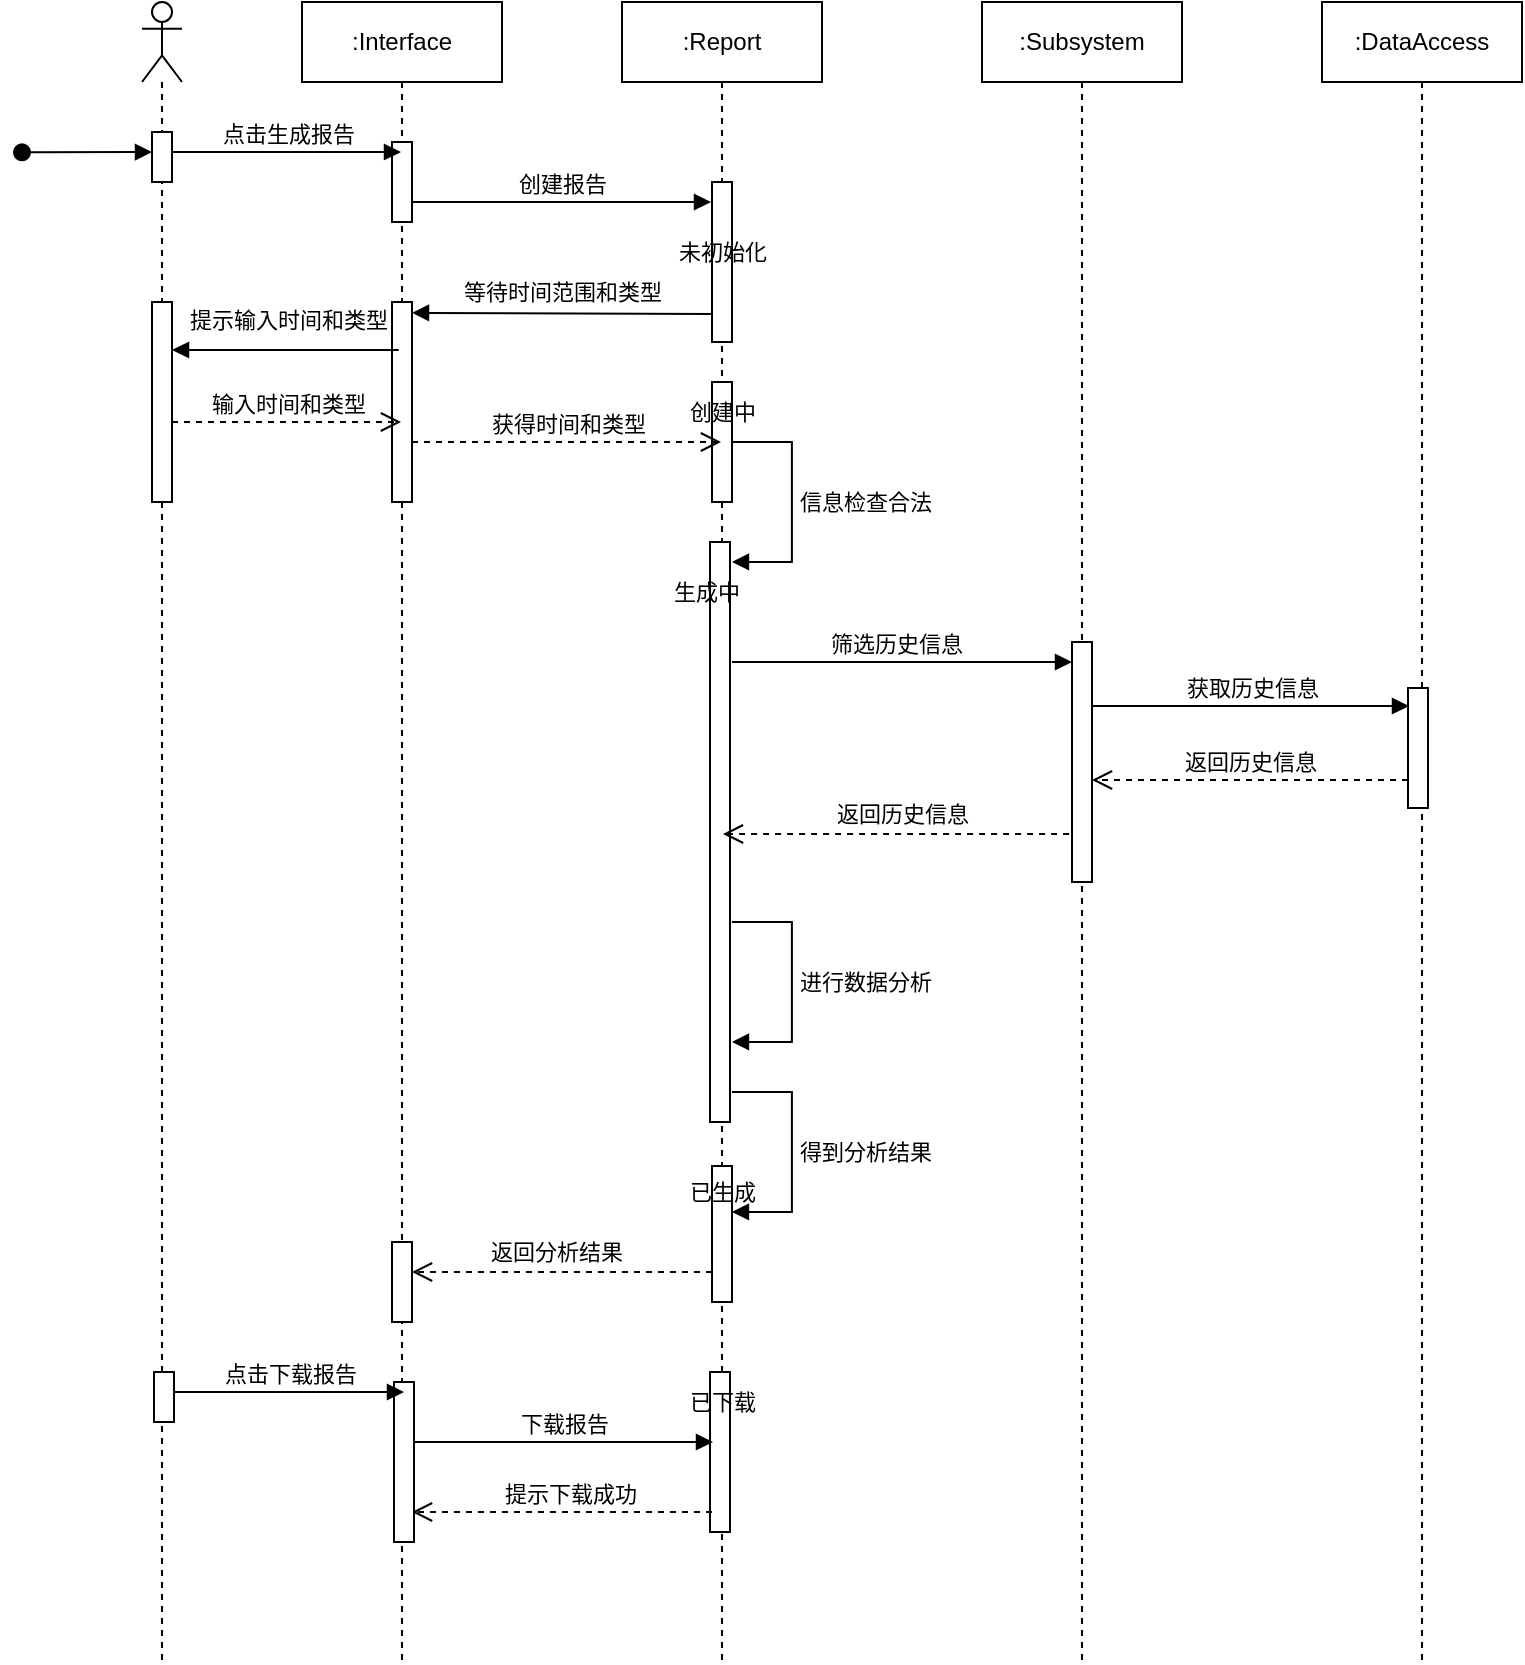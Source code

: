 <mxfile version="22.1.18" type="github">
  <diagram name="Page-1" id="2YBvvXClWsGukQMizWep">
    <mxGraphModel dx="1963" dy="574" grid="1" gridSize="10" guides="1" tooltips="1" connect="1" arrows="1" fold="1" page="1" pageScale="1" pageWidth="850" pageHeight="1100" math="0" shadow="0">
      <root>
        <mxCell id="0" />
        <mxCell id="1" parent="0" />
        <mxCell id="aM9ryv3xv72pqoxQDRHE-1" value="&lt;font style=&quot;font-size: 12px;&quot;&gt;:Report&lt;/font&gt;" style="shape=umlLifeline;perimeter=lifelinePerimeter;whiteSpace=wrap;html=1;container=0;dropTarget=0;collapsible=0;recursiveResize=0;outlineConnect=0;portConstraint=eastwest;newEdgeStyle={&quot;edgeStyle&quot;:&quot;elbowEdgeStyle&quot;,&quot;elbow&quot;:&quot;vertical&quot;,&quot;curved&quot;:0,&quot;rounded&quot;:0};" parent="1" vertex="1">
          <mxGeometry x="270" y="50" width="100" height="830" as="geometry" />
        </mxCell>
        <mxCell id="0F8jDRwpQhIUNMn6P4Vn-10" value="" style="html=1;points=[[0,0,0,0,5],[0,1,0,0,-5],[1,0,0,0,5],[1,1,0,0,-5]];perimeter=orthogonalPerimeter;outlineConnect=0;targetShapes=umlLifeline;portConstraint=eastwest;newEdgeStyle={&quot;curved&quot;:0,&quot;rounded&quot;:0};" parent="aM9ryv3xv72pqoxQDRHE-1" vertex="1">
          <mxGeometry x="45" y="90" width="10" height="80" as="geometry" />
        </mxCell>
        <mxCell id="0F8jDRwpQhIUNMn6P4Vn-77" value="" style="html=1;points=[];perimeter=orthogonalPerimeter;outlineConnect=0;targetShapes=umlLifeline;portConstraint=eastwest;newEdgeStyle={&quot;edgeStyle&quot;:&quot;elbowEdgeStyle&quot;,&quot;elbow&quot;:&quot;vertical&quot;,&quot;curved&quot;:0,&quot;rounded&quot;:0};" parent="aM9ryv3xv72pqoxQDRHE-1" vertex="1">
          <mxGeometry x="45" y="190" width="10" height="60" as="geometry" />
        </mxCell>
        <mxCell id="F1dbVTKffEX6imZ8MOaH-2" value="" style="html=1;points=[];perimeter=orthogonalPerimeter;outlineConnect=0;targetShapes=umlLifeline;portConstraint=eastwest;newEdgeStyle={&quot;edgeStyle&quot;:&quot;elbowEdgeStyle&quot;,&quot;elbow&quot;:&quot;vertical&quot;,&quot;curved&quot;:0,&quot;rounded&quot;:0};" parent="aM9ryv3xv72pqoxQDRHE-1" vertex="1">
          <mxGeometry x="44" y="270" width="10" height="290" as="geometry" />
        </mxCell>
        <mxCell id="0F8jDRwpQhIUNMn6P4Vn-37" value="" style="html=1;points=[[0,0,0,0,5],[0,1,0,0,-5],[1,0,0,0,5],[1,1,0,0,-5]];perimeter=orthogonalPerimeter;outlineConnect=0;targetShapes=umlLifeline;portConstraint=eastwest;newEdgeStyle={&quot;curved&quot;:0,&quot;rounded&quot;:0};" parent="aM9ryv3xv72pqoxQDRHE-1" vertex="1">
          <mxGeometry x="45" y="582" width="10" height="68" as="geometry" />
        </mxCell>
        <mxCell id="tyZudettzISzWpEMX1_I-2" value="" style="html=1;points=[[0,0,0,0,5],[0,1,0,0,-5],[1,0,0,0,5],[1,1,0,0,-5]];perimeter=orthogonalPerimeter;outlineConnect=0;targetShapes=umlLifeline;portConstraint=eastwest;newEdgeStyle={&quot;curved&quot;:0,&quot;rounded&quot;:0};" vertex="1" parent="aM9ryv3xv72pqoxQDRHE-1">
          <mxGeometry x="44" y="685" width="10" height="80" as="geometry" />
        </mxCell>
        <mxCell id="aM9ryv3xv72pqoxQDRHE-5" value="&lt;font style=&quot;font-size: 12px;&quot;&gt;:Subsystem&lt;/font&gt;" style="shape=umlLifeline;perimeter=lifelinePerimeter;whiteSpace=wrap;html=1;container=0;dropTarget=0;collapsible=0;recursiveResize=0;outlineConnect=0;portConstraint=eastwest;newEdgeStyle={&quot;edgeStyle&quot;:&quot;elbowEdgeStyle&quot;,&quot;elbow&quot;:&quot;vertical&quot;,&quot;curved&quot;:0,&quot;rounded&quot;:0};" parent="1" vertex="1">
          <mxGeometry x="450" y="50" width="100" height="830" as="geometry" />
        </mxCell>
        <mxCell id="ORx9DDc8K5r6ulXrz52M-3" value="" style="shape=umlLifeline;perimeter=lifelinePerimeter;whiteSpace=wrap;html=1;container=1;dropTarget=0;collapsible=0;recursiveResize=0;outlineConnect=0;portConstraint=eastwest;newEdgeStyle={&quot;curved&quot;:0,&quot;rounded&quot;:0};participant=umlActor;" parent="1" vertex="1">
          <mxGeometry x="30" y="50" width="20" height="830" as="geometry" />
        </mxCell>
        <mxCell id="aM9ryv3xv72pqoxQDRHE-2" value="" style="html=1;points=[];perimeter=orthogonalPerimeter;outlineConnect=0;targetShapes=umlLifeline;portConstraint=eastwest;newEdgeStyle={&quot;edgeStyle&quot;:&quot;elbowEdgeStyle&quot;,&quot;elbow&quot;:&quot;vertical&quot;,&quot;curved&quot;:0,&quot;rounded&quot;:0};" parent="ORx9DDc8K5r6ulXrz52M-3" vertex="1">
          <mxGeometry x="5" y="65" width="10" height="25" as="geometry" />
        </mxCell>
        <mxCell id="0F8jDRwpQhIUNMn6P4Vn-24" value="" style="html=1;points=[];perimeter=orthogonalPerimeter;outlineConnect=0;targetShapes=umlLifeline;portConstraint=eastwest;newEdgeStyle={&quot;edgeStyle&quot;:&quot;elbowEdgeStyle&quot;,&quot;elbow&quot;:&quot;vertical&quot;,&quot;curved&quot;:0,&quot;rounded&quot;:0};" parent="ORx9DDc8K5r6ulXrz52M-3" vertex="1">
          <mxGeometry x="5" y="150" width="10" height="100" as="geometry" />
        </mxCell>
        <mxCell id="aM9ryv3xv72pqoxQDRHE-3" value="" style="html=1;verticalAlign=bottom;startArrow=oval;endArrow=block;startSize=8;edgeStyle=elbowEdgeStyle;elbow=vertical;curved=0;rounded=0;" parent="1" edge="1">
          <mxGeometry x="0.001" relative="1" as="geometry">
            <mxPoint x="-30" y="125.14" as="sourcePoint" />
            <mxPoint x="35" y="125.14" as="targetPoint" />
            <mxPoint as="offset" />
          </mxGeometry>
        </mxCell>
        <mxCell id="0F8jDRwpQhIUNMn6P4Vn-1" value=":Interface" style="shape=umlLifeline;perimeter=lifelinePerimeter;whiteSpace=wrap;html=1;container=1;dropTarget=0;collapsible=0;recursiveResize=0;outlineConnect=0;portConstraint=eastwest;newEdgeStyle={&quot;curved&quot;:0,&quot;rounded&quot;:0};" parent="1" vertex="1">
          <mxGeometry x="110" y="50" width="100" height="830" as="geometry" />
        </mxCell>
        <mxCell id="0F8jDRwpQhIUNMn6P4Vn-4" value="" style="html=1;points=[];perimeter=orthogonalPerimeter;outlineConnect=0;targetShapes=umlLifeline;portConstraint=eastwest;newEdgeStyle={&quot;edgeStyle&quot;:&quot;elbowEdgeStyle&quot;,&quot;elbow&quot;:&quot;vertical&quot;,&quot;curved&quot;:0,&quot;rounded&quot;:0};" parent="0F8jDRwpQhIUNMn6P4Vn-1" vertex="1">
          <mxGeometry x="45" y="150" width="10" height="100" as="geometry" />
        </mxCell>
        <mxCell id="0F8jDRwpQhIUNMn6P4Vn-27" value="" style="html=1;points=[];perimeter=orthogonalPerimeter;outlineConnect=0;targetShapes=umlLifeline;portConstraint=eastwest;newEdgeStyle={&quot;edgeStyle&quot;:&quot;elbowEdgeStyle&quot;,&quot;elbow&quot;:&quot;vertical&quot;,&quot;curved&quot;:0,&quot;rounded&quot;:0};" parent="0F8jDRwpQhIUNMn6P4Vn-1" vertex="1">
          <mxGeometry x="45" y="70" width="10" height="40" as="geometry" />
        </mxCell>
        <mxCell id="F1dbVTKffEX6imZ8MOaH-6" value="" style="html=1;points=[];perimeter=orthogonalPerimeter;outlineConnect=0;targetShapes=umlLifeline;portConstraint=eastwest;newEdgeStyle={&quot;edgeStyle&quot;:&quot;elbowEdgeStyle&quot;,&quot;elbow&quot;:&quot;vertical&quot;,&quot;curved&quot;:0,&quot;rounded&quot;:0};" parent="0F8jDRwpQhIUNMn6P4Vn-1" vertex="1">
          <mxGeometry x="45" y="620" width="10" height="40" as="geometry" />
        </mxCell>
        <mxCell id="0F8jDRwpQhIUNMn6P4Vn-3" value="点击生成报告" style="html=1;verticalAlign=bottom;endArrow=block;curved=0;rounded=0;" parent="1" target="0F8jDRwpQhIUNMn6P4Vn-1" edge="1">
          <mxGeometry x="-0.0" width="80" relative="1" as="geometry">
            <mxPoint x="45" y="125" as="sourcePoint" />
            <mxPoint x="140" y="125" as="targetPoint" />
            <mxPoint as="offset" />
          </mxGeometry>
        </mxCell>
        <mxCell id="0F8jDRwpQhIUNMn6P4Vn-5" value=":DataAccess" style="shape=umlLifeline;perimeter=lifelinePerimeter;whiteSpace=wrap;html=1;container=1;dropTarget=0;collapsible=0;recursiveResize=0;outlineConnect=0;portConstraint=eastwest;newEdgeStyle={&quot;curved&quot;:0,&quot;rounded&quot;:0};" parent="1" vertex="1">
          <mxGeometry x="620" y="50" width="100" height="830" as="geometry" />
        </mxCell>
        <mxCell id="0F8jDRwpQhIUNMn6P4Vn-93" value="" style="html=1;points=[];perimeter=orthogonalPerimeter;outlineConnect=0;targetShapes=umlLifeline;portConstraint=eastwest;newEdgeStyle={&quot;edgeStyle&quot;:&quot;elbowEdgeStyle&quot;,&quot;elbow&quot;:&quot;vertical&quot;,&quot;curved&quot;:0,&quot;rounded&quot;:0};" parent="0F8jDRwpQhIUNMn6P4Vn-5" vertex="1">
          <mxGeometry x="43" y="343" width="10" height="60" as="geometry" />
        </mxCell>
        <mxCell id="0F8jDRwpQhIUNMn6P4Vn-6" value="创建报告" style="html=1;verticalAlign=bottom;endArrow=block;curved=0;rounded=0;" parent="1" source="0F8jDRwpQhIUNMn6P4Vn-27" edge="1">
          <mxGeometry x="0.003" width="80" relative="1" as="geometry">
            <mxPoint x="170" y="150" as="sourcePoint" />
            <mxPoint x="314.5" y="150" as="targetPoint" />
            <mxPoint as="offset" />
          </mxGeometry>
        </mxCell>
        <mxCell id="0F8jDRwpQhIUNMn6P4Vn-11" value="&lt;font style=&quot;font-size: 11px;&quot;&gt;未初始化&lt;/font&gt;" style="text;html=1;align=center;verticalAlign=middle;resizable=0;points=[];autosize=1;strokeColor=none;fillColor=none;" parent="1" vertex="1">
          <mxGeometry x="285" y="160" width="70" height="30" as="geometry" />
        </mxCell>
        <mxCell id="0F8jDRwpQhIUNMn6P4Vn-13" value="&lt;font style=&quot;font-size: 11px;&quot;&gt;等待时间范围和类型&lt;/font&gt;" style="text;html=1;align=center;verticalAlign=middle;resizable=0;points=[];autosize=1;strokeColor=none;fillColor=none;" parent="1" vertex="1">
          <mxGeometry x="180" y="180" width="120" height="30" as="geometry" />
        </mxCell>
        <mxCell id="0F8jDRwpQhIUNMn6P4Vn-14" value="" style="html=1;verticalAlign=bottom;endArrow=block;curved=0;rounded=0;" parent="1" edge="1">
          <mxGeometry width="80" relative="1" as="geometry">
            <mxPoint x="315" y="206" as="sourcePoint" />
            <mxPoint x="165" y="205.43" as="targetPoint" />
          </mxGeometry>
        </mxCell>
        <mxCell id="0F8jDRwpQhIUNMn6P4Vn-16" value="&lt;font style=&quot;font-size: 11px;&quot;&gt;提示输入时间和类型&lt;/font&gt;" style="text;html=1;align=center;verticalAlign=middle;resizable=0;points=[];autosize=1;strokeColor=none;fillColor=none;" parent="1" vertex="1">
          <mxGeometry x="43" y="194" width="120" height="30" as="geometry" />
        </mxCell>
        <mxCell id="0F8jDRwpQhIUNMn6P4Vn-22" value="输入时间和类型" style="html=1;verticalAlign=bottom;endArrow=open;dashed=1;endSize=8;curved=0;rounded=0;" parent="1" target="0F8jDRwpQhIUNMn6P4Vn-1" edge="1">
          <mxGeometry x="-0.0" relative="1" as="geometry">
            <mxPoint x="45" y="260" as="sourcePoint" />
            <mxPoint x="125" y="260" as="targetPoint" />
            <mxPoint as="offset" />
          </mxGeometry>
        </mxCell>
        <mxCell id="0F8jDRwpQhIUNMn6P4Vn-23" value="获得时间和类型" style="html=1;verticalAlign=bottom;endArrow=open;dashed=1;endSize=8;curved=0;rounded=0;" parent="1" target="aM9ryv3xv72pqoxQDRHE-1" edge="1">
          <mxGeometry x="-0.0" relative="1" as="geometry">
            <mxPoint x="165" y="270" as="sourcePoint" />
            <mxPoint x="280" y="270" as="targetPoint" />
            <mxPoint as="offset" />
          </mxGeometry>
        </mxCell>
        <mxCell id="0F8jDRwpQhIUNMn6P4Vn-25" value="" style="html=1;verticalAlign=bottom;endArrow=block;curved=0;rounded=0;exitX=0.961;exitY=1;exitDx=0;exitDy=0;exitPerimeter=0;" parent="1" source="0F8jDRwpQhIUNMn6P4Vn-16" edge="1">
          <mxGeometry width="80" relative="1" as="geometry">
            <mxPoint x="150" y="224" as="sourcePoint" />
            <mxPoint x="45" y="224" as="targetPoint" />
          </mxGeometry>
        </mxCell>
        <mxCell id="0F8jDRwpQhIUNMn6P4Vn-28" value="" style="html=1;verticalAlign=bottom;endArrow=block;curved=0;rounded=0;" parent="1" source="0F8jDRwpQhIUNMn6P4Vn-33" edge="1">
          <mxGeometry x="0.004" width="80" relative="1" as="geometry">
            <mxPoint x="325" y="380" as="sourcePoint" />
            <mxPoint x="499.5" y="380" as="targetPoint" />
            <mxPoint as="offset" />
          </mxGeometry>
        </mxCell>
        <mxCell id="0F8jDRwpQhIUNMn6P4Vn-34" value="&lt;font style=&quot;font-size: 11px;&quot;&gt;生成中&lt;span style=&quot;white-space: pre;&quot;&gt;&#x9;&lt;/span&gt;&lt;/font&gt;" style="text;html=1;align=center;verticalAlign=middle;resizable=0;points=[];autosize=1;strokeColor=none;fillColor=none;" parent="1" vertex="1">
          <mxGeometry x="285" y="330" width="70" height="30" as="geometry" />
        </mxCell>
        <mxCell id="0F8jDRwpQhIUNMn6P4Vn-38" value="进行数据分析" style="html=1;align=left;spacingLeft=2;endArrow=block;rounded=0;edgeStyle=orthogonalEdgeStyle;curved=0;rounded=0;" parent="1" edge="1">
          <mxGeometry relative="1" as="geometry">
            <mxPoint x="324.97" y="510" as="sourcePoint" />
            <Array as="points">
              <mxPoint x="354.97" y="509.97" />
              <mxPoint x="354.97" y="569.97" />
            </Array>
            <mxPoint x="324.97" y="569.97" as="targetPoint" />
            <mxPoint as="offset" />
          </mxGeometry>
        </mxCell>
        <mxCell id="0F8jDRwpQhIUNMn6P4Vn-54" value="得到分析结果" style="html=1;align=left;spacingLeft=2;endArrow=block;rounded=0;edgeStyle=orthogonalEdgeStyle;curved=0;rounded=0;" parent="1" edge="1">
          <mxGeometry relative="1" as="geometry">
            <mxPoint x="324.97" y="595" as="sourcePoint" />
            <Array as="points">
              <mxPoint x="354.97" y="594.97" />
              <mxPoint x="354.97" y="654.97" />
            </Array>
            <mxPoint x="324.97" y="654.97" as="targetPoint" />
            <mxPoint as="offset" />
          </mxGeometry>
        </mxCell>
        <mxCell id="0F8jDRwpQhIUNMn6P4Vn-61" value="&lt;font style=&quot;font-size: 11px;&quot;&gt;返回分析结果&lt;/font&gt;" style="text;html=1;align=center;verticalAlign=middle;resizable=0;points=[];autosize=1;strokeColor=none;fillColor=none;" parent="1" vertex="1">
          <mxGeometry x="192.07" y="660" width="90" height="30" as="geometry" />
        </mxCell>
        <mxCell id="0F8jDRwpQhIUNMn6P4Vn-63" value="" style="html=1;verticalAlign=bottom;endArrow=open;dashed=1;endSize=8;curved=0;rounded=0;" parent="1" source="0F8jDRwpQhIUNMn6P4Vn-37" edge="1">
          <mxGeometry x="-0.004" relative="1" as="geometry">
            <mxPoint x="310" y="680" as="sourcePoint" />
            <mxPoint x="164.999" y="685" as="targetPoint" />
            <mxPoint as="offset" />
          </mxGeometry>
        </mxCell>
        <mxCell id="0F8jDRwpQhIUNMn6P4Vn-66" value="信息检查合法" style="html=1;align=left;spacingLeft=2;endArrow=block;rounded=0;edgeStyle=orthogonalEdgeStyle;curved=0;rounded=0;" parent="1" edge="1">
          <mxGeometry x="-0.001" relative="1" as="geometry">
            <mxPoint x="324.97" y="270.0" as="sourcePoint" />
            <Array as="points">
              <mxPoint x="354.97" y="269.97" />
              <mxPoint x="354.97" y="329.97" />
            </Array>
            <mxPoint x="324.97" y="329.97" as="targetPoint" />
            <mxPoint as="offset" />
          </mxGeometry>
        </mxCell>
        <mxCell id="0F8jDRwpQhIUNMn6P4Vn-79" value="&lt;font style=&quot;font-size: 11px;&quot;&gt;创建中&lt;/font&gt;" style="text;html=1;align=center;verticalAlign=middle;resizable=0;points=[];autosize=1;strokeColor=none;fillColor=none;" parent="1" vertex="1">
          <mxGeometry x="290" y="240" width="60" height="30" as="geometry" />
        </mxCell>
        <mxCell id="0F8jDRwpQhIUNMn6P4Vn-86" value="&lt;font style=&quot;font-size: 11px;&quot;&gt;返回历史信息&lt;/font&gt;" style="text;html=1;align=center;verticalAlign=middle;resizable=0;points=[];autosize=1;strokeColor=none;fillColor=none;" parent="1" vertex="1">
          <mxGeometry x="364.54" y="441" width="90" height="30" as="geometry" />
        </mxCell>
        <mxCell id="0F8jDRwpQhIUNMn6P4Vn-87" value="" style="html=1;verticalAlign=bottom;endArrow=open;dashed=1;endSize=8;curved=0;rounded=0;" parent="1" edge="1">
          <mxGeometry x="-0.004" relative="1" as="geometry">
            <mxPoint x="493.54" y="466" as="sourcePoint" />
            <mxPoint x="320.469" y="466" as="targetPoint" />
            <mxPoint as="offset" />
          </mxGeometry>
        </mxCell>
        <mxCell id="0F8jDRwpQhIUNMn6P4Vn-96" value="获取历史信息" style="html=1;verticalAlign=bottom;endArrow=block;curved=0;rounded=0;" parent="1" source="0F8jDRwpQhIUNMn6P4Vn-33" edge="1">
          <mxGeometry width="80" relative="1" as="geometry">
            <mxPoint x="324" y="402" as="sourcePoint" />
            <mxPoint x="663.5" y="402" as="targetPoint" />
          </mxGeometry>
        </mxCell>
        <mxCell id="0F8jDRwpQhIUNMn6P4Vn-97" value="返回历史信息" style="html=1;verticalAlign=bottom;endArrow=open;dashed=1;endSize=8;curved=0;rounded=0;" parent="1" edge="1">
          <mxGeometry relative="1" as="geometry">
            <mxPoint x="663" y="439.0" as="sourcePoint" />
            <mxPoint x="505" y="439.0" as="targetPoint" />
            <mxPoint as="offset" />
          </mxGeometry>
        </mxCell>
        <mxCell id="F1dbVTKffEX6imZ8MOaH-3" value="" style="html=1;verticalAlign=bottom;endArrow=block;curved=0;rounded=0;" parent="1" target="0F8jDRwpQhIUNMn6P4Vn-33" edge="1">
          <mxGeometry x="0.004" width="80" relative="1" as="geometry">
            <mxPoint x="325" y="380" as="sourcePoint" />
            <mxPoint x="499.5" y="380" as="targetPoint" />
            <mxPoint as="offset" />
          </mxGeometry>
        </mxCell>
        <mxCell id="0F8jDRwpQhIUNMn6P4Vn-33" value="" style="html=1;points=[];perimeter=orthogonalPerimeter;outlineConnect=0;targetShapes=umlLifeline;portConstraint=eastwest;newEdgeStyle={&quot;edgeStyle&quot;:&quot;elbowEdgeStyle&quot;,&quot;elbow&quot;:&quot;vertical&quot;,&quot;curved&quot;:0,&quot;rounded&quot;:0};" parent="1" vertex="1">
          <mxGeometry x="495" y="370" width="10" height="120" as="geometry" />
        </mxCell>
        <mxCell id="F1dbVTKffEX6imZ8MOaH-4" value="&lt;font style=&quot;font-size: 11px;&quot;&gt;筛选历史信息&lt;/font&gt;" style="text;html=1;align=center;verticalAlign=middle;resizable=0;points=[];autosize=1;strokeColor=none;fillColor=none;" parent="1" vertex="1">
          <mxGeometry x="362" y="356" width="90" height="30" as="geometry" />
        </mxCell>
        <mxCell id="F1dbVTKffEX6imZ8MOaH-5" value="&lt;span style=&quot;font-size: 11px;&quot;&gt;已生成&lt;/span&gt;" style="text;html=1;align=center;verticalAlign=middle;resizable=0;points=[];autosize=1;strokeColor=none;fillColor=none;" parent="1" vertex="1">
          <mxGeometry x="290" y="630" width="60" height="30" as="geometry" />
        </mxCell>
        <mxCell id="tyZudettzISzWpEMX1_I-4" value="&lt;span style=&quot;font-size: 11px;&quot;&gt;已下载&lt;/span&gt;" style="text;html=1;align=center;verticalAlign=middle;resizable=0;points=[];autosize=1;strokeColor=none;fillColor=none;" vertex="1" parent="1">
          <mxGeometry x="290" y="735" width="60" height="30" as="geometry" />
        </mxCell>
        <mxCell id="tyZudettzISzWpEMX1_I-5" value="" style="html=1;verticalAlign=bottom;endArrow=open;dashed=1;endSize=8;curved=0;rounded=0;" edge="1" parent="1">
          <mxGeometry x="-0.004" relative="1" as="geometry">
            <mxPoint x="315" y="805" as="sourcePoint" />
            <mxPoint x="164.999" y="805" as="targetPoint" />
            <mxPoint as="offset" />
          </mxGeometry>
        </mxCell>
        <mxCell id="tyZudettzISzWpEMX1_I-6" value="" style="html=1;points=[];perimeter=orthogonalPerimeter;outlineConnect=0;targetShapes=umlLifeline;portConstraint=eastwest;newEdgeStyle={&quot;edgeStyle&quot;:&quot;elbowEdgeStyle&quot;,&quot;elbow&quot;:&quot;vertical&quot;,&quot;curved&quot;:0,&quot;rounded&quot;:0};" vertex="1" parent="1">
          <mxGeometry x="36" y="735" width="10" height="25" as="geometry" />
        </mxCell>
        <mxCell id="tyZudettzISzWpEMX1_I-7" value="" style="html=1;points=[];perimeter=orthogonalPerimeter;outlineConnect=0;targetShapes=umlLifeline;portConstraint=eastwest;newEdgeStyle={&quot;edgeStyle&quot;:&quot;elbowEdgeStyle&quot;,&quot;elbow&quot;:&quot;vertical&quot;,&quot;curved&quot;:0,&quot;rounded&quot;:0};" vertex="1" parent="1">
          <mxGeometry x="156" y="740" width="10" height="80" as="geometry" />
        </mxCell>
        <mxCell id="tyZudettzISzWpEMX1_I-8" value="点击下载报告" style="html=1;verticalAlign=bottom;endArrow=block;curved=0;rounded=0;" edge="1" parent="1">
          <mxGeometry x="-0.0" width="80" relative="1" as="geometry">
            <mxPoint x="46" y="745" as="sourcePoint" />
            <mxPoint x="161" y="745" as="targetPoint" />
            <mxPoint as="offset" />
          </mxGeometry>
        </mxCell>
        <mxCell id="tyZudettzISzWpEMX1_I-9" value="下载报告" style="html=1;verticalAlign=bottom;endArrow=block;curved=0;rounded=0;" edge="1" parent="1" source="tyZudettzISzWpEMX1_I-7">
          <mxGeometry x="0.003" width="80" relative="1" as="geometry">
            <mxPoint x="171" y="770" as="sourcePoint" />
            <mxPoint x="315.5" y="770" as="targetPoint" />
            <mxPoint as="offset" />
          </mxGeometry>
        </mxCell>
        <mxCell id="tyZudettzISzWpEMX1_I-11" value="&lt;font style=&quot;font-size: 11px;&quot;&gt;提示下载成功&lt;/font&gt;" style="text;html=1;align=center;verticalAlign=middle;resizable=0;points=[];autosize=1;strokeColor=none;fillColor=none;" vertex="1" parent="1">
          <mxGeometry x="199" y="781" width="90" height="30" as="geometry" />
        </mxCell>
      </root>
    </mxGraphModel>
  </diagram>
</mxfile>
